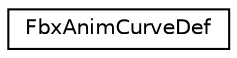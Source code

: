 digraph "クラス階層図"
{
  edge [fontname="Helvetica",fontsize="10",labelfontname="Helvetica",labelfontsize="10"];
  node [fontname="Helvetica",fontsize="10",shape=record];
  rankdir="LR";
  Node0 [label="FbxAnimCurveDef",height=0.2,width=0.4,color="black", fillcolor="white", style="filled",URL="$class_fbx_anim_curve_def.html"];
}
